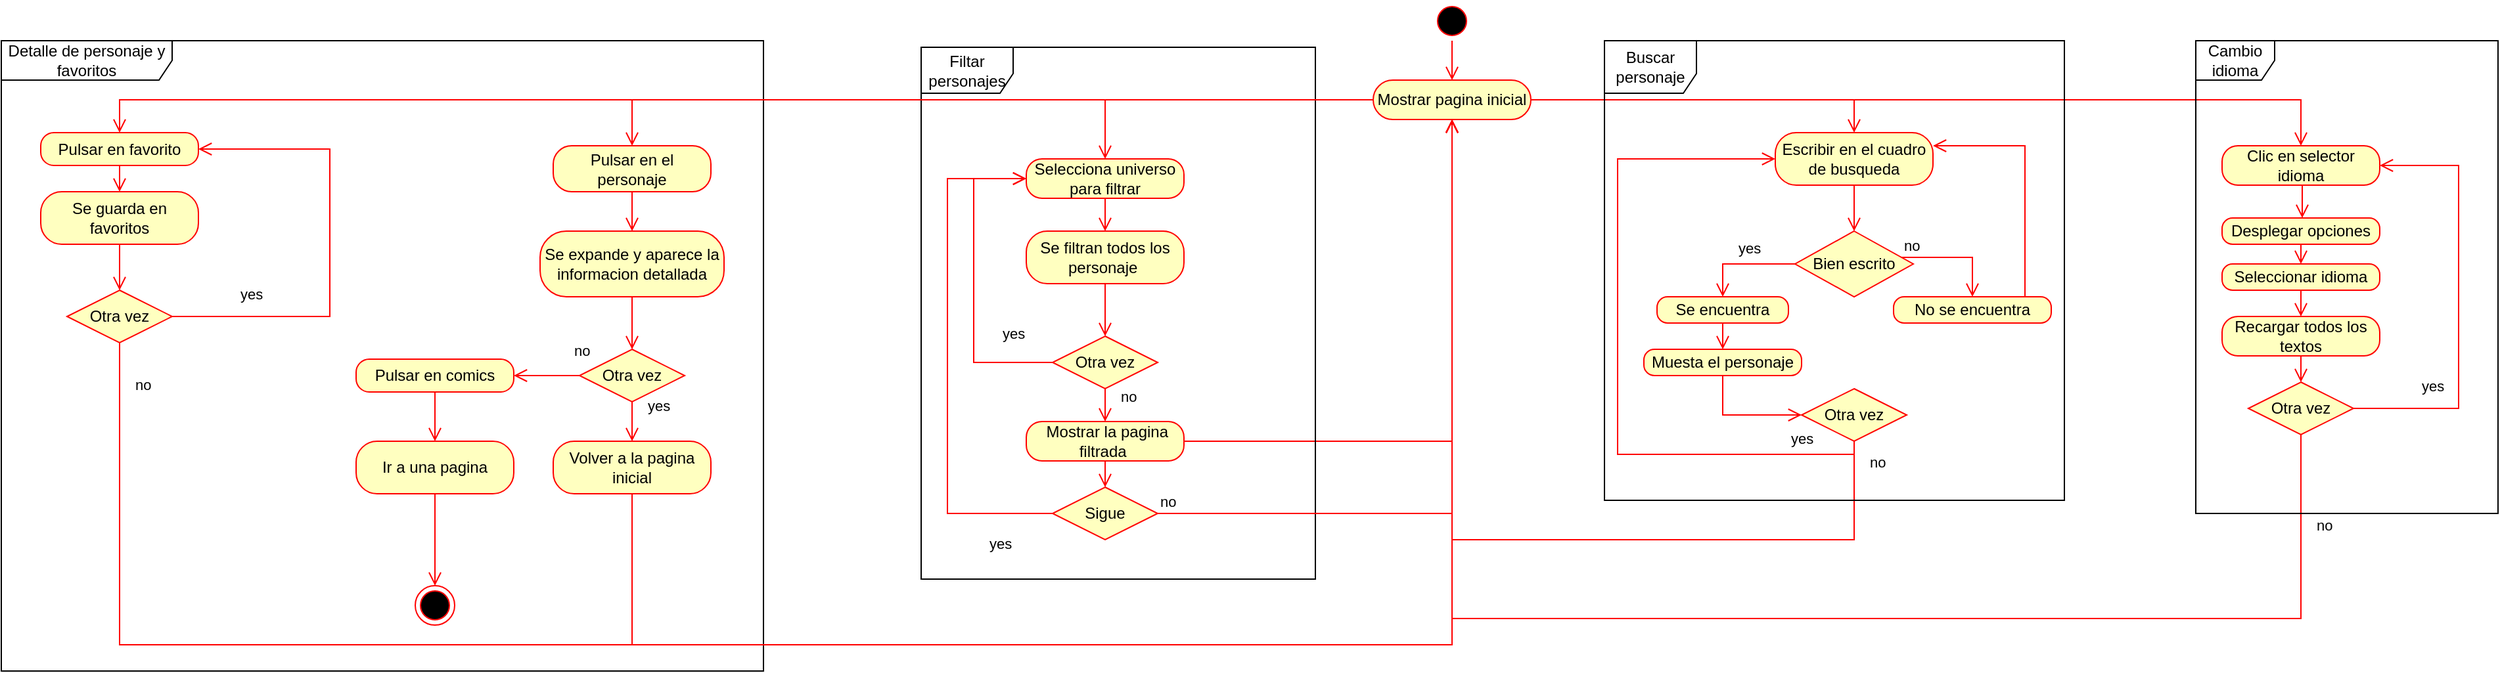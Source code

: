 <mxfile version="26.2.4">
  <diagram id="_k8HdVeGjoaW4lcsoeBy" name="Página-1">
    <mxGraphModel dx="2233" dy="1722" grid="1" gridSize="10" guides="1" tooltips="1" connect="1" arrows="1" fold="1" page="1" pageScale="1" pageWidth="827" pageHeight="1169" math="0" shadow="0">
      <root>
        <mxCell id="0" />
        <mxCell id="1" parent="0" />
        <mxCell id="YumCOL-C7TULn1oq75Tp-16" value="" style="ellipse;html=1;shape=startState;fillColor=#000000;strokeColor=#ff0000;" parent="1" vertex="1">
          <mxGeometry x="399" y="-230" width="30" height="30" as="geometry" />
        </mxCell>
        <mxCell id="YumCOL-C7TULn1oq75Tp-17" value="" style="edgeStyle=orthogonalEdgeStyle;html=1;verticalAlign=bottom;endArrow=open;endSize=8;strokeColor=#ff0000;rounded=0;" parent="1" source="YumCOL-C7TULn1oq75Tp-16" target="YumCOL-C7TULn1oq75Tp-21" edge="1">
          <mxGeometry relative="1" as="geometry">
            <mxPoint x="414.0" y="-140" as="targetPoint" />
          </mxGeometry>
        </mxCell>
        <mxCell id="YumCOL-C7TULn1oq75Tp-21" value="Mostrar pagina inicial" style="rounded=1;whiteSpace=wrap;html=1;arcSize=50;fontColor=#000000;fillColor=#ffffc0;strokeColor=#ff0000;" parent="1" vertex="1">
          <mxGeometry x="354" y="-170" width="120" height="30" as="geometry" />
        </mxCell>
        <mxCell id="YumCOL-C7TULn1oq75Tp-22" value="" style="edgeStyle=orthogonalEdgeStyle;html=1;verticalAlign=bottom;endArrow=open;endSize=8;strokeColor=#ff0000;rounded=0;" parent="1" source="YumCOL-C7TULn1oq75Tp-21" target="D-d8iR-5o8ocIs88Af24-23" edge="1">
          <mxGeometry relative="1" as="geometry">
            <mxPoint x="660" y="-160" as="targetPoint" />
          </mxGeometry>
        </mxCell>
        <mxCell id="YumCOL-C7TULn1oq75Tp-25" value="" style="ellipse;html=1;shape=endState;fillColor=#000000;strokeColor=#ff0000;" parent="1" vertex="1">
          <mxGeometry x="-375" y="215" width="30" height="30" as="geometry" />
        </mxCell>
        <mxCell id="D-d8iR-5o8ocIs88Af24-1" value="Otra vez" style="rhombus;whiteSpace=wrap;html=1;fontColor=#000000;fillColor=#ffffc0;strokeColor=#ff0000;" parent="1" vertex="1">
          <mxGeometry x="1020" y="60" width="80" height="40" as="geometry" />
        </mxCell>
        <mxCell id="D-d8iR-5o8ocIs88Af24-2" value="no" style="edgeStyle=orthogonalEdgeStyle;html=1;align=left;verticalAlign=bottom;endArrow=open;endSize=8;strokeColor=#ff0000;rounded=0;" parent="1" source="D-d8iR-5o8ocIs88Af24-1" target="YumCOL-C7TULn1oq75Tp-21" edge="1">
          <mxGeometry x="-0.866" y="10" relative="1" as="geometry">
            <mxPoint x="1090" y="180" as="targetPoint" />
            <Array as="points">
              <mxPoint x="1060" y="240" />
              <mxPoint x="414" y="240" />
            </Array>
            <mxPoint as="offset" />
          </mxGeometry>
        </mxCell>
        <mxCell id="D-d8iR-5o8ocIs88Af24-3" value="yes" style="edgeStyle=orthogonalEdgeStyle;html=1;align=left;verticalAlign=top;endArrow=open;endSize=8;strokeColor=#ff0000;rounded=0;" parent="1" source="D-d8iR-5o8ocIs88Af24-1" target="D-d8iR-5o8ocIs88Af24-23" edge="1">
          <mxGeometry x="-0.323" y="30" relative="1" as="geometry">
            <mxPoint x="1140" y="90" as="targetPoint" />
            <Array as="points">
              <mxPoint x="1180" y="80" />
              <mxPoint x="1180" y="-105" />
            </Array>
            <mxPoint as="offset" />
          </mxGeometry>
        </mxCell>
        <mxCell id="D-d8iR-5o8ocIs88Af24-16" value="Bien escrito" style="rhombus;whiteSpace=wrap;html=1;fontColor=#000000;fillColor=#ffffc0;strokeColor=#ff0000;" parent="1" vertex="1">
          <mxGeometry x="675" y="-55" width="90" height="50" as="geometry" />
        </mxCell>
        <mxCell id="D-d8iR-5o8ocIs88Af24-17" value="no" style="edgeStyle=orthogonalEdgeStyle;html=1;align=left;verticalAlign=bottom;endArrow=open;endSize=8;strokeColor=#ff0000;rounded=0;" parent="1" source="D-d8iR-5o8ocIs88Af24-16" target="D-d8iR-5o8ocIs88Af24-35" edge="1">
          <mxGeometry x="-1" relative="1" as="geometry">
            <mxPoint x="800.12" y="5" as="targetPoint" />
            <mxPoint x="780.002" y="-104.941" as="sourcePoint" />
            <Array as="points">
              <mxPoint x="810" y="-35" />
            </Array>
          </mxGeometry>
        </mxCell>
        <mxCell id="D-d8iR-5o8ocIs88Af24-18" value="yes" style="edgeStyle=orthogonalEdgeStyle;html=1;align=left;verticalAlign=top;endArrow=open;endSize=8;strokeColor=#ff0000;rounded=0;" parent="1" source="D-d8iR-5o8ocIs88Af24-16" target="D-d8iR-5o8ocIs88Af24-38" edge="1">
          <mxGeometry x="0.126" y="-25" relative="1" as="geometry">
            <mxPoint x="660" y="5" as="targetPoint" />
            <Array as="points">
              <mxPoint x="620" y="-30" />
            </Array>
            <mxPoint as="offset" />
          </mxGeometry>
        </mxCell>
        <mxCell id="D-d8iR-5o8ocIs88Af24-19" value="" style="edgeStyle=orthogonalEdgeStyle;html=1;verticalAlign=bottom;endArrow=open;endSize=8;strokeColor=#ff0000;rounded=0;" parent="1" source="YumCOL-C7TULn1oq75Tp-21" target="D-d8iR-5o8ocIs88Af24-48" edge="1">
          <mxGeometry relative="1" as="geometry">
            <mxPoint x="150" y="-80" as="targetPoint" />
            <mxPoint x="484" y="-145" as="sourcePoint" />
          </mxGeometry>
        </mxCell>
        <mxCell id="D-d8iR-5o8ocIs88Af24-20" value="" style="edgeStyle=orthogonalEdgeStyle;html=1;verticalAlign=bottom;endArrow=open;endSize=8;strokeColor=#ff0000;rounded=0;" parent="1" source="YumCOL-C7TULn1oq75Tp-21" target="D-d8iR-5o8ocIs88Af24-58" edge="1">
          <mxGeometry relative="1" as="geometry">
            <mxPoint x="-329.957" y="-74.978" as="targetPoint" />
            <mxPoint x="494" y="-135" as="sourcePoint" />
          </mxGeometry>
        </mxCell>
        <mxCell id="D-d8iR-5o8ocIs88Af24-21" value="" style="edgeStyle=orthogonalEdgeStyle;html=1;verticalAlign=bottom;endArrow=open;endSize=8;strokeColor=#ff0000;rounded=0;" parent="1" source="YumCOL-C7TULn1oq75Tp-21" target="D-d8iR-5o8ocIs88Af24-33" edge="1">
          <mxGeometry relative="1" as="geometry">
            <mxPoint x="530" y="-100" as="targetPoint" />
            <mxPoint x="364" y="-145" as="sourcePoint" />
          </mxGeometry>
        </mxCell>
        <mxCell id="D-d8iR-5o8ocIs88Af24-23" value="Clic en selector idioma" style="rounded=1;whiteSpace=wrap;html=1;arcSize=40;fontColor=#000000;fillColor=#ffffc0;strokeColor=#ff0000;" parent="1" vertex="1">
          <mxGeometry x="1000" y="-120" width="120" height="30" as="geometry" />
        </mxCell>
        <mxCell id="D-d8iR-5o8ocIs88Af24-24" value="" style="edgeStyle=orthogonalEdgeStyle;html=1;verticalAlign=bottom;endArrow=open;endSize=8;strokeColor=#ff0000;rounded=0;" parent="1" target="D-d8iR-5o8ocIs88Af24-25" edge="1">
          <mxGeometry relative="1" as="geometry">
            <mxPoint x="1061.029" y="-65" as="targetPoint" />
            <Array as="points">
              <mxPoint x="1061" y="-90" />
            </Array>
            <mxPoint x="1060" y="-90" as="sourcePoint" />
          </mxGeometry>
        </mxCell>
        <mxCell id="D-d8iR-5o8ocIs88Af24-25" value="Desplegar opciones" style="rounded=1;whiteSpace=wrap;html=1;arcSize=40;fontColor=#000000;fillColor=#ffffc0;strokeColor=#ff0000;" parent="1" vertex="1">
          <mxGeometry x="1000" y="-65" width="120" height="20" as="geometry" />
        </mxCell>
        <mxCell id="D-d8iR-5o8ocIs88Af24-26" value="" style="edgeStyle=orthogonalEdgeStyle;html=1;verticalAlign=bottom;endArrow=open;endSize=8;strokeColor=#ff0000;rounded=0;" parent="1" source="D-d8iR-5o8ocIs88Af24-25" target="D-d8iR-5o8ocIs88Af24-27" edge="1">
          <mxGeometry relative="1" as="geometry">
            <mxPoint x="1060" y="-20" as="targetPoint" />
            <Array as="points">
              <mxPoint x="1060" y="-30" />
              <mxPoint x="1060" y="-30" />
            </Array>
          </mxGeometry>
        </mxCell>
        <mxCell id="D-d8iR-5o8ocIs88Af24-27" value="Seleccionar idioma" style="rounded=1;whiteSpace=wrap;html=1;arcSize=40;fontColor=#000000;fillColor=#ffffc0;strokeColor=#ff0000;" parent="1" vertex="1">
          <mxGeometry x="1000" y="-30" width="120" height="20" as="geometry" />
        </mxCell>
        <mxCell id="D-d8iR-5o8ocIs88Af24-28" value="" style="edgeStyle=orthogonalEdgeStyle;html=1;verticalAlign=bottom;endArrow=open;endSize=8;strokeColor=#ff0000;rounded=0;" parent="1" source="D-d8iR-5o8ocIs88Af24-27" target="D-d8iR-5o8ocIs88Af24-29" edge="1">
          <mxGeometry relative="1" as="geometry">
            <mxPoint x="1060" y="30" as="targetPoint" />
          </mxGeometry>
        </mxCell>
        <mxCell id="D-d8iR-5o8ocIs88Af24-29" value="Recargar todos los textos" style="rounded=1;whiteSpace=wrap;html=1;arcSize=40;fontColor=#000000;fillColor=#ffffc0;strokeColor=#ff0000;" parent="1" vertex="1">
          <mxGeometry x="1000" y="10" width="120" height="30" as="geometry" />
        </mxCell>
        <mxCell id="D-d8iR-5o8ocIs88Af24-30" value="" style="edgeStyle=orthogonalEdgeStyle;html=1;verticalAlign=bottom;endArrow=open;endSize=8;strokeColor=#ff0000;rounded=0;" parent="1" source="D-d8iR-5o8ocIs88Af24-29" target="D-d8iR-5o8ocIs88Af24-1" edge="1">
          <mxGeometry relative="1" as="geometry">
            <mxPoint x="1060" y="110" as="targetPoint" />
          </mxGeometry>
        </mxCell>
        <mxCell id="D-d8iR-5o8ocIs88Af24-32" value="Cambio idioma" style="shape=umlFrame;whiteSpace=wrap;html=1;pointerEvents=0;" parent="1" vertex="1">
          <mxGeometry x="980" y="-200" width="230" height="360" as="geometry" />
        </mxCell>
        <mxCell id="D-d8iR-5o8ocIs88Af24-33" value="Escribir en el cuadro de busqueda" style="rounded=1;whiteSpace=wrap;html=1;arcSize=40;fontColor=#000000;fillColor=#ffffc0;strokeColor=#ff0000;" parent="1" vertex="1">
          <mxGeometry x="660" y="-130" width="120" height="40" as="geometry" />
        </mxCell>
        <mxCell id="D-d8iR-5o8ocIs88Af24-34" value="" style="edgeStyle=orthogonalEdgeStyle;html=1;verticalAlign=bottom;endArrow=open;endSize=8;strokeColor=#ff0000;rounded=0;" parent="1" source="D-d8iR-5o8ocIs88Af24-33" target="D-d8iR-5o8ocIs88Af24-16" edge="1">
          <mxGeometry relative="1" as="geometry">
            <mxPoint x="720" y="-55" as="targetPoint" />
          </mxGeometry>
        </mxCell>
        <mxCell id="D-d8iR-5o8ocIs88Af24-37" style="edgeStyle=orthogonalEdgeStyle;rounded=0;orthogonalLoop=1;jettySize=auto;html=1;exitX=0.5;exitY=1;exitDx=0;exitDy=0;" parent="1" source="D-d8iR-5o8ocIs88Af24-35" edge="1">
          <mxGeometry relative="1" as="geometry">
            <mxPoint x="809.588" y="5" as="targetPoint" />
          </mxGeometry>
        </mxCell>
        <mxCell id="D-d8iR-5o8ocIs88Af24-35" value="No se encuentra" style="rounded=1;whiteSpace=wrap;html=1;arcSize=40;fontColor=#000000;fillColor=#ffffc0;strokeColor=#ff0000;" parent="1" vertex="1">
          <mxGeometry x="750" y="-5" width="120" height="20" as="geometry" />
        </mxCell>
        <mxCell id="D-d8iR-5o8ocIs88Af24-36" value="" style="edgeStyle=orthogonalEdgeStyle;html=1;verticalAlign=bottom;endArrow=open;endSize=8;strokeColor=#ff0000;rounded=0;" parent="1" source="D-d8iR-5o8ocIs88Af24-35" target="D-d8iR-5o8ocIs88Af24-33" edge="1">
          <mxGeometry relative="1" as="geometry">
            <mxPoint x="790" y="-90" as="targetPoint" />
            <Array as="points">
              <mxPoint x="850" y="-120" />
            </Array>
          </mxGeometry>
        </mxCell>
        <mxCell id="D-d8iR-5o8ocIs88Af24-38" value="Se encuentra" style="rounded=1;whiteSpace=wrap;html=1;arcSize=40;fontColor=#000000;fillColor=#ffffc0;strokeColor=#ff0000;" parent="1" vertex="1">
          <mxGeometry x="570" y="-5" width="100" height="20" as="geometry" />
        </mxCell>
        <mxCell id="D-d8iR-5o8ocIs88Af24-39" value="" style="edgeStyle=orthogonalEdgeStyle;html=1;verticalAlign=bottom;endArrow=open;endSize=8;strokeColor=#ff0000;rounded=0;" parent="1" source="D-d8iR-5o8ocIs88Af24-38" target="D-d8iR-5o8ocIs88Af24-41" edge="1">
          <mxGeometry relative="1" as="geometry">
            <mxPoint x="620" y="45" as="targetPoint" />
          </mxGeometry>
        </mxCell>
        <mxCell id="D-d8iR-5o8ocIs88Af24-41" value="Muesta el personaje" style="rounded=1;whiteSpace=wrap;html=1;arcSize=40;fontColor=#000000;fillColor=#ffffc0;strokeColor=#ff0000;" parent="1" vertex="1">
          <mxGeometry x="560" y="35" width="120" height="20" as="geometry" />
        </mxCell>
        <mxCell id="D-d8iR-5o8ocIs88Af24-42" value="" style="edgeStyle=orthogonalEdgeStyle;html=1;verticalAlign=bottom;endArrow=open;endSize=8;strokeColor=#ff0000;rounded=0;" parent="1" source="D-d8iR-5o8ocIs88Af24-41" target="D-d8iR-5o8ocIs88Af24-43" edge="1">
          <mxGeometry relative="1" as="geometry">
            <mxPoint x="620" y="85" as="targetPoint" />
            <Array as="points">
              <mxPoint x="620" y="85" />
            </Array>
          </mxGeometry>
        </mxCell>
        <mxCell id="D-d8iR-5o8ocIs88Af24-43" value="Otra vez" style="rhombus;whiteSpace=wrap;html=1;fontColor=#000000;fillColor=#ffffc0;strokeColor=#ff0000;" parent="1" vertex="1">
          <mxGeometry x="680" y="65" width="80" height="40" as="geometry" />
        </mxCell>
        <mxCell id="D-d8iR-5o8ocIs88Af24-44" value="no" style="edgeStyle=orthogonalEdgeStyle;html=1;align=left;verticalAlign=bottom;endArrow=open;endSize=8;strokeColor=#ff0000;rounded=0;" parent="1" source="D-d8iR-5o8ocIs88Af24-43" target="YumCOL-C7TULn1oq75Tp-21" edge="1">
          <mxGeometry x="-0.929" y="10" relative="1" as="geometry">
            <mxPoint x="720" y="155" as="targetPoint" />
            <Array as="points">
              <mxPoint x="720" y="180" />
              <mxPoint x="414" y="180" />
            </Array>
            <mxPoint as="offset" />
          </mxGeometry>
        </mxCell>
        <mxCell id="D-d8iR-5o8ocIs88Af24-45" value="yes" style="edgeStyle=orthogonalEdgeStyle;html=1;align=left;verticalAlign=top;endArrow=open;endSize=8;strokeColor=#ff0000;rounded=0;" parent="1" source="D-d8iR-5o8ocIs88Af24-43" target="D-d8iR-5o8ocIs88Af24-33" edge="1">
          <mxGeometry x="-0.776" y="-25" relative="1" as="geometry">
            <mxPoint x="720" y="165" as="targetPoint" />
            <Array as="points">
              <mxPoint x="720" y="115" />
              <mxPoint x="540" y="115" />
              <mxPoint x="540" y="-110" />
            </Array>
            <mxPoint as="offset" />
          </mxGeometry>
        </mxCell>
        <mxCell id="D-d8iR-5o8ocIs88Af24-46" value="Buscar personaje" style="shape=umlFrame;whiteSpace=wrap;html=1;pointerEvents=0;width=70;height=40;" parent="1" vertex="1">
          <mxGeometry x="530" y="-200" width="350" height="350" as="geometry" />
        </mxCell>
        <mxCell id="D-d8iR-5o8ocIs88Af24-48" value="Selecciona universo para filtrar" style="rounded=1;whiteSpace=wrap;html=1;arcSize=40;fontColor=#000000;fillColor=#ffffc0;strokeColor=#ff0000;" parent="1" vertex="1">
          <mxGeometry x="90" y="-110" width="120" height="30" as="geometry" />
        </mxCell>
        <mxCell id="D-d8iR-5o8ocIs88Af24-49" value="" style="edgeStyle=orthogonalEdgeStyle;html=1;verticalAlign=bottom;endArrow=open;endSize=8;strokeColor=#ff0000;rounded=0;" parent="1" source="D-d8iR-5o8ocIs88Af24-48" target="D-d8iR-5o8ocIs88Af24-50" edge="1">
          <mxGeometry relative="1" as="geometry">
            <mxPoint x="150" y="-40" as="targetPoint" />
          </mxGeometry>
        </mxCell>
        <mxCell id="D-d8iR-5o8ocIs88Af24-50" value="Se filtran todos los personaje&amp;nbsp;" style="rounded=1;whiteSpace=wrap;html=1;arcSize=40;fontColor=#000000;fillColor=#ffffc0;strokeColor=#ff0000;" parent="1" vertex="1">
          <mxGeometry x="90" y="-55" width="120" height="40" as="geometry" />
        </mxCell>
        <mxCell id="D-d8iR-5o8ocIs88Af24-51" value="" style="edgeStyle=orthogonalEdgeStyle;html=1;verticalAlign=bottom;endArrow=open;endSize=8;strokeColor=#ff0000;rounded=0;" parent="1" source="D-d8iR-5o8ocIs88Af24-50" target="D-d8iR-5o8ocIs88Af24-52" edge="1">
          <mxGeometry relative="1" as="geometry">
            <mxPoint x="90" y="90" as="targetPoint" />
            <Array as="points">
              <mxPoint x="150" y="20" />
              <mxPoint x="150" y="20" />
            </Array>
          </mxGeometry>
        </mxCell>
        <mxCell id="D-d8iR-5o8ocIs88Af24-52" value="Otra vez" style="rhombus;whiteSpace=wrap;html=1;fontColor=#000000;fillColor=#ffffc0;strokeColor=#ff0000;" parent="1" vertex="1">
          <mxGeometry x="110" y="25" width="80" height="40" as="geometry" />
        </mxCell>
        <mxCell id="D-d8iR-5o8ocIs88Af24-53" value="no" style="edgeStyle=orthogonalEdgeStyle;html=1;align=left;verticalAlign=bottom;endArrow=open;endSize=8;strokeColor=#ff0000;rounded=0;" parent="1" source="D-d8iR-5o8ocIs88Af24-52" target="D-d8iR-5o8ocIs88Af24-55" edge="1">
          <mxGeometry x="0.2" y="10" relative="1" as="geometry">
            <mxPoint x="150" y="110" as="targetPoint" />
            <mxPoint as="offset" />
          </mxGeometry>
        </mxCell>
        <mxCell id="D-d8iR-5o8ocIs88Af24-54" value="yes" style="edgeStyle=orthogonalEdgeStyle;html=1;align=left;verticalAlign=top;endArrow=open;endSize=8;strokeColor=#ff0000;rounded=0;" parent="1" source="D-d8iR-5o8ocIs88Af24-52" target="D-d8iR-5o8ocIs88Af24-48" edge="1">
          <mxGeometry x="-0.208" y="-20" relative="1" as="geometry">
            <mxPoint x="150" y="120" as="targetPoint" />
            <Array as="points">
              <mxPoint x="50" y="45" />
              <mxPoint x="50" y="-95" />
            </Array>
            <mxPoint as="offset" />
          </mxGeometry>
        </mxCell>
        <mxCell id="D-d8iR-5o8ocIs88Af24-55" value="&amp;nbsp;Mostrar la pagina filtrada&amp;nbsp;" style="rounded=1;whiteSpace=wrap;html=1;arcSize=40;fontColor=#000000;fillColor=#ffffc0;strokeColor=#ff0000;" parent="1" vertex="1">
          <mxGeometry x="90" y="90" width="120" height="30" as="geometry" />
        </mxCell>
        <mxCell id="D-d8iR-5o8ocIs88Af24-56" value="" style="edgeStyle=orthogonalEdgeStyle;html=1;verticalAlign=bottom;endArrow=open;endSize=8;strokeColor=#ff0000;rounded=0;" parent="1" source="D-d8iR-5o8ocIs88Af24-55" target="YumCOL-C7TULn1oq75Tp-21" edge="1">
          <mxGeometry relative="1" as="geometry">
            <mxPoint x="150" y="205" as="targetPoint" />
          </mxGeometry>
        </mxCell>
        <mxCell id="D-d8iR-5o8ocIs88Af24-57" value="Filtar personajes" style="shape=umlFrame;whiteSpace=wrap;html=1;pointerEvents=0;width=70;height=35;" parent="1" vertex="1">
          <mxGeometry x="10" y="-195" width="300" height="405" as="geometry" />
        </mxCell>
        <mxCell id="D-d8iR-5o8ocIs88Af24-58" value="Pulsar en el personaje" style="rounded=1;whiteSpace=wrap;html=1;arcSize=40;fontColor=#000000;fillColor=#ffffc0;strokeColor=#ff0000;" parent="1" vertex="1">
          <mxGeometry x="-270" y="-120" width="120" height="35" as="geometry" />
        </mxCell>
        <mxCell id="D-d8iR-5o8ocIs88Af24-59" value="" style="edgeStyle=orthogonalEdgeStyle;html=1;verticalAlign=bottom;endArrow=open;endSize=8;strokeColor=#ff0000;rounded=0;" parent="1" source="D-d8iR-5o8ocIs88Af24-58" target="D-d8iR-5o8ocIs88Af24-60" edge="1">
          <mxGeometry relative="1" as="geometry">
            <mxPoint x="-210" y="-45" as="targetPoint" />
          </mxGeometry>
        </mxCell>
        <mxCell id="D-d8iR-5o8ocIs88Af24-60" value="Se expande y aparece la informacion detallada" style="rounded=1;whiteSpace=wrap;html=1;arcSize=40;fontColor=#000000;fillColor=#ffffc0;strokeColor=#ff0000;" parent="1" vertex="1">
          <mxGeometry x="-280" y="-55" width="140" height="50" as="geometry" />
        </mxCell>
        <mxCell id="D-d8iR-5o8ocIs88Af24-61" value="" style="edgeStyle=orthogonalEdgeStyle;html=1;verticalAlign=bottom;endArrow=open;endSize=8;strokeColor=#ff0000;rounded=0;" parent="1" source="D-d8iR-5o8ocIs88Af24-60" target="D-d8iR-5o8ocIs88Af24-62" edge="1">
          <mxGeometry relative="1" as="geometry">
            <mxPoint x="-210" y="55" as="targetPoint" />
          </mxGeometry>
        </mxCell>
        <mxCell id="D-d8iR-5o8ocIs88Af24-62" value="Otra vez" style="rhombus;whiteSpace=wrap;html=1;fontColor=#000000;fillColor=#ffffc0;strokeColor=#ff0000;" parent="1" vertex="1">
          <mxGeometry x="-250" y="35" width="80" height="40" as="geometry" />
        </mxCell>
        <mxCell id="D-d8iR-5o8ocIs88Af24-63" value="no" style="edgeStyle=orthogonalEdgeStyle;html=1;align=left;verticalAlign=bottom;endArrow=open;endSize=8;strokeColor=#ff0000;rounded=0;" parent="1" source="D-d8iR-5o8ocIs88Af24-62" target="D-d8iR-5o8ocIs88Af24-67" edge="1">
          <mxGeometry x="-0.764" y="-10" relative="1" as="geometry">
            <mxPoint x="-380" y="95" as="targetPoint" />
            <mxPoint as="offset" />
          </mxGeometry>
        </mxCell>
        <mxCell id="D-d8iR-5o8ocIs88Af24-64" value="yes" style="edgeStyle=orthogonalEdgeStyle;html=1;align=left;verticalAlign=top;endArrow=open;endSize=8;strokeColor=#ff0000;rounded=0;" parent="1" source="D-d8iR-5o8ocIs88Af24-62" target="D-d8iR-5o8ocIs88Af24-65" edge="1">
          <mxGeometry x="-1" y="14" relative="1" as="geometry">
            <mxPoint x="-210" y="117" as="targetPoint" />
            <mxPoint x="-4" y="-10" as="offset" />
          </mxGeometry>
        </mxCell>
        <mxCell id="D-d8iR-5o8ocIs88Af24-65" value="Volver a la pagina inicial" style="rounded=1;whiteSpace=wrap;html=1;arcSize=40;fontColor=#000000;fillColor=#ffffc0;strokeColor=#ff0000;" parent="1" vertex="1">
          <mxGeometry x="-270" y="105" width="120" height="40" as="geometry" />
        </mxCell>
        <mxCell id="D-d8iR-5o8ocIs88Af24-66" value="" style="edgeStyle=orthogonalEdgeStyle;html=1;verticalAlign=bottom;endArrow=open;endSize=8;strokeColor=#ff0000;rounded=0;" parent="1" source="D-d8iR-5o8ocIs88Af24-65" target="YumCOL-C7TULn1oq75Tp-21" edge="1">
          <mxGeometry relative="1" as="geometry">
            <mxPoint x="-330" y="210" as="targetPoint" />
            <Array as="points">
              <mxPoint x="-210" y="260" />
              <mxPoint x="414" y="260" />
            </Array>
          </mxGeometry>
        </mxCell>
        <mxCell id="D-d8iR-5o8ocIs88Af24-67" value="Pulsar en comics" style="rounded=1;whiteSpace=wrap;html=1;arcSize=40;fontColor=#000000;fillColor=#ffffc0;strokeColor=#ff0000;" parent="1" vertex="1">
          <mxGeometry x="-420" y="42.5" width="120" height="25" as="geometry" />
        </mxCell>
        <mxCell id="D-d8iR-5o8ocIs88Af24-68" value="" style="edgeStyle=orthogonalEdgeStyle;html=1;verticalAlign=bottom;endArrow=open;endSize=8;strokeColor=#ff0000;rounded=0;" parent="1" source="D-d8iR-5o8ocIs88Af24-67" target="D-d8iR-5o8ocIs88Af24-69" edge="1">
          <mxGeometry relative="1" as="geometry">
            <mxPoint x="-360" y="125" as="targetPoint" />
            <Array as="points" />
          </mxGeometry>
        </mxCell>
        <mxCell id="D-d8iR-5o8ocIs88Af24-69" value="Ir a una pagina" style="rounded=1;whiteSpace=wrap;html=1;arcSize=40;fontColor=#000000;fillColor=#ffffc0;strokeColor=#ff0000;" parent="1" vertex="1">
          <mxGeometry x="-420" y="105" width="120" height="40" as="geometry" />
        </mxCell>
        <mxCell id="D-d8iR-5o8ocIs88Af24-70" value="" style="edgeStyle=orthogonalEdgeStyle;html=1;verticalAlign=bottom;endArrow=open;endSize=8;strokeColor=#ff0000;rounded=0;" parent="1" source="D-d8iR-5o8ocIs88Af24-69" target="YumCOL-C7TULn1oq75Tp-25" edge="1">
          <mxGeometry relative="1" as="geometry">
            <mxPoint x="-360" y="185" as="targetPoint" />
          </mxGeometry>
        </mxCell>
        <mxCell id="D-d8iR-5o8ocIs88Af24-72" value="Detalle de personaje y favoritos" style="shape=umlFrame;whiteSpace=wrap;html=1;pointerEvents=0;width=130;height=30;" parent="1" vertex="1">
          <mxGeometry x="-690" y="-200" width="580" height="480" as="geometry" />
        </mxCell>
        <mxCell id="hnUUF3U-iDuPoO4mx8um-9" value="Sigue" style="rhombus;whiteSpace=wrap;html=1;fontColor=#000000;fillColor=#ffffc0;strokeColor=#ff0000;" parent="1" vertex="1">
          <mxGeometry x="110" y="140" width="80" height="40" as="geometry" />
        </mxCell>
        <mxCell id="hnUUF3U-iDuPoO4mx8um-10" value="no" style="edgeStyle=orthogonalEdgeStyle;html=1;align=left;verticalAlign=bottom;endArrow=open;endSize=8;strokeColor=#ff0000;rounded=0;" parent="1" source="hnUUF3U-iDuPoO4mx8um-9" target="YumCOL-C7TULn1oq75Tp-21" edge="1">
          <mxGeometry x="-1" relative="1" as="geometry">
            <mxPoint x="290" y="160" as="targetPoint" />
          </mxGeometry>
        </mxCell>
        <mxCell id="hnUUF3U-iDuPoO4mx8um-11" value="yes" style="edgeStyle=orthogonalEdgeStyle;html=1;align=left;verticalAlign=top;endArrow=open;endSize=8;strokeColor=#ff0000;rounded=0;" parent="1" source="hnUUF3U-iDuPoO4mx8um-9" target="D-d8iR-5o8ocIs88Af24-48" edge="1">
          <mxGeometry x="-0.747" y="10" relative="1" as="geometry">
            <mxPoint x="150" y="240" as="targetPoint" />
            <Array as="points">
              <mxPoint x="30" y="160" />
              <mxPoint x="30" y="-95" />
            </Array>
            <mxPoint as="offset" />
          </mxGeometry>
        </mxCell>
        <mxCell id="hnUUF3U-iDuPoO4mx8um-16" value="" style="edgeStyle=orthogonalEdgeStyle;html=1;verticalAlign=bottom;endArrow=open;endSize=8;strokeColor=#ff0000;rounded=0;" parent="1" source="D-d8iR-5o8ocIs88Af24-55" target="hnUUF3U-iDuPoO4mx8um-9" edge="1">
          <mxGeometry relative="1" as="geometry">
            <mxPoint x="160" y="35" as="targetPoint" />
            <Array as="points" />
            <mxPoint x="160" y="-5" as="sourcePoint" />
          </mxGeometry>
        </mxCell>
        <mxCell id="hnUUF3U-iDuPoO4mx8um-17" value="Pulsar en favorito" style="rounded=1;whiteSpace=wrap;html=1;arcSize=40;fontColor=#000000;fillColor=#ffffc0;strokeColor=#ff0000;" parent="1" vertex="1">
          <mxGeometry x="-660" y="-130" width="120" height="25" as="geometry" />
        </mxCell>
        <mxCell id="hnUUF3U-iDuPoO4mx8um-18" value="" style="edgeStyle=orthogonalEdgeStyle;html=1;verticalAlign=bottom;endArrow=open;endSize=8;strokeColor=#ff0000;rounded=0;" parent="1" source="hnUUF3U-iDuPoO4mx8um-17" target="hnUUF3U-iDuPoO4mx8um-20" edge="1">
          <mxGeometry relative="1" as="geometry">
            <mxPoint x="-550" y="-75" as="targetPoint" />
          </mxGeometry>
        </mxCell>
        <mxCell id="hnUUF3U-iDuPoO4mx8um-19" value="" style="edgeStyle=orthogonalEdgeStyle;html=1;verticalAlign=bottom;endArrow=open;endSize=8;strokeColor=#ff0000;rounded=0;" parent="1" source="YumCOL-C7TULn1oq75Tp-21" target="hnUUF3U-iDuPoO4mx8um-17" edge="1">
          <mxGeometry relative="1" as="geometry">
            <mxPoint x="-240" y="-40" as="targetPoint" />
            <mxPoint x="-240" y="-70" as="sourcePoint" />
          </mxGeometry>
        </mxCell>
        <mxCell id="hnUUF3U-iDuPoO4mx8um-20" value="Se guarda en favoritos" style="rounded=1;whiteSpace=wrap;html=1;arcSize=40;fontColor=#000000;fillColor=#ffffc0;strokeColor=#ff0000;" parent="1" vertex="1">
          <mxGeometry x="-660" y="-85" width="120" height="40" as="geometry" />
        </mxCell>
        <mxCell id="hnUUF3U-iDuPoO4mx8um-21" value="" style="edgeStyle=orthogonalEdgeStyle;html=1;verticalAlign=bottom;endArrow=open;endSize=8;strokeColor=#ff0000;rounded=0;" parent="1" source="hnUUF3U-iDuPoO4mx8um-20" target="hnUUF3U-iDuPoO4mx8um-25" edge="1">
          <mxGeometry relative="1" as="geometry">
            <mxPoint x="-600" y="-15" as="targetPoint" />
          </mxGeometry>
        </mxCell>
        <mxCell id="hnUUF3U-iDuPoO4mx8um-25" value="Otra vez" style="rhombus;whiteSpace=wrap;html=1;fontColor=#000000;fillColor=#ffffc0;strokeColor=#ff0000;" parent="1" vertex="1">
          <mxGeometry x="-640" y="-10" width="80" height="40" as="geometry" />
        </mxCell>
        <mxCell id="hnUUF3U-iDuPoO4mx8um-26" value="no" style="edgeStyle=orthogonalEdgeStyle;html=1;align=left;verticalAlign=bottom;endArrow=open;endSize=8;strokeColor=#ff0000;rounded=0;" parent="1" source="hnUUF3U-iDuPoO4mx8um-25" target="YumCOL-C7TULn1oq75Tp-21" edge="1">
          <mxGeometry x="-0.951" y="10" relative="1" as="geometry">
            <mxPoint x="-450" y="10" as="targetPoint" />
            <Array as="points">
              <mxPoint x="-600" y="260" />
              <mxPoint x="414" y="260" />
            </Array>
            <mxPoint as="offset" />
          </mxGeometry>
        </mxCell>
        <mxCell id="hnUUF3U-iDuPoO4mx8um-27" value="yes" style="edgeStyle=orthogonalEdgeStyle;html=1;align=left;verticalAlign=top;endArrow=open;endSize=8;strokeColor=#ff0000;rounded=0;" parent="1" source="hnUUF3U-iDuPoO4mx8um-25" target="hnUUF3U-iDuPoO4mx8um-17" edge="1">
          <mxGeometry x="-0.712" y="30" relative="1" as="geometry">
            <mxPoint x="-590" y="90" as="targetPoint" />
            <Array as="points">
              <mxPoint x="-440" y="10" />
              <mxPoint x="-440" y="-117.5" />
            </Array>
            <mxPoint as="offset" />
          </mxGeometry>
        </mxCell>
      </root>
    </mxGraphModel>
  </diagram>
</mxfile>
